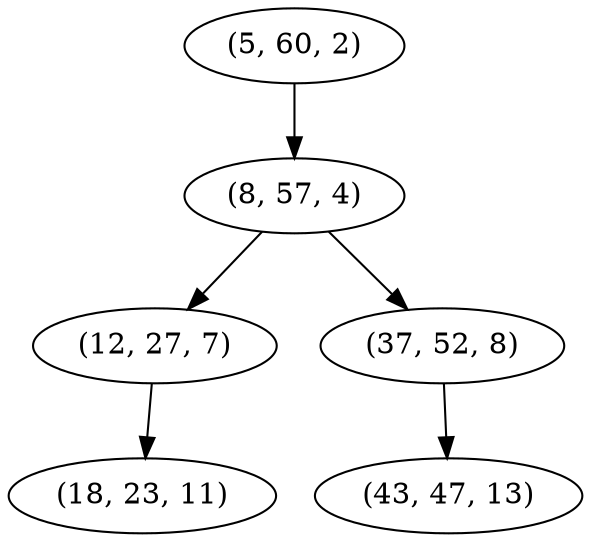 digraph tree {
    "(5, 60, 2)";
    "(8, 57, 4)";
    "(12, 27, 7)";
    "(18, 23, 11)";
    "(37, 52, 8)";
    "(43, 47, 13)";
    "(5, 60, 2)" -> "(8, 57, 4)";
    "(8, 57, 4)" -> "(12, 27, 7)";
    "(8, 57, 4)" -> "(37, 52, 8)";
    "(12, 27, 7)" -> "(18, 23, 11)";
    "(37, 52, 8)" -> "(43, 47, 13)";
}
